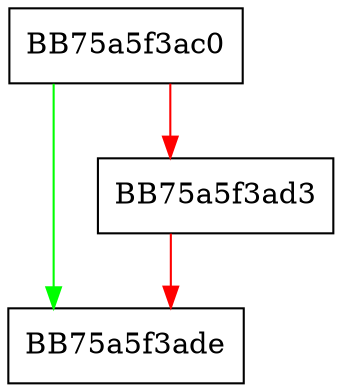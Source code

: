 digraph load {
  node [shape="box"];
  graph [splines=ortho];
  BB75a5f3ac0 -> BB75a5f3ade [color="green"];
  BB75a5f3ac0 -> BB75a5f3ad3 [color="red"];
  BB75a5f3ad3 -> BB75a5f3ade [color="red"];
}
